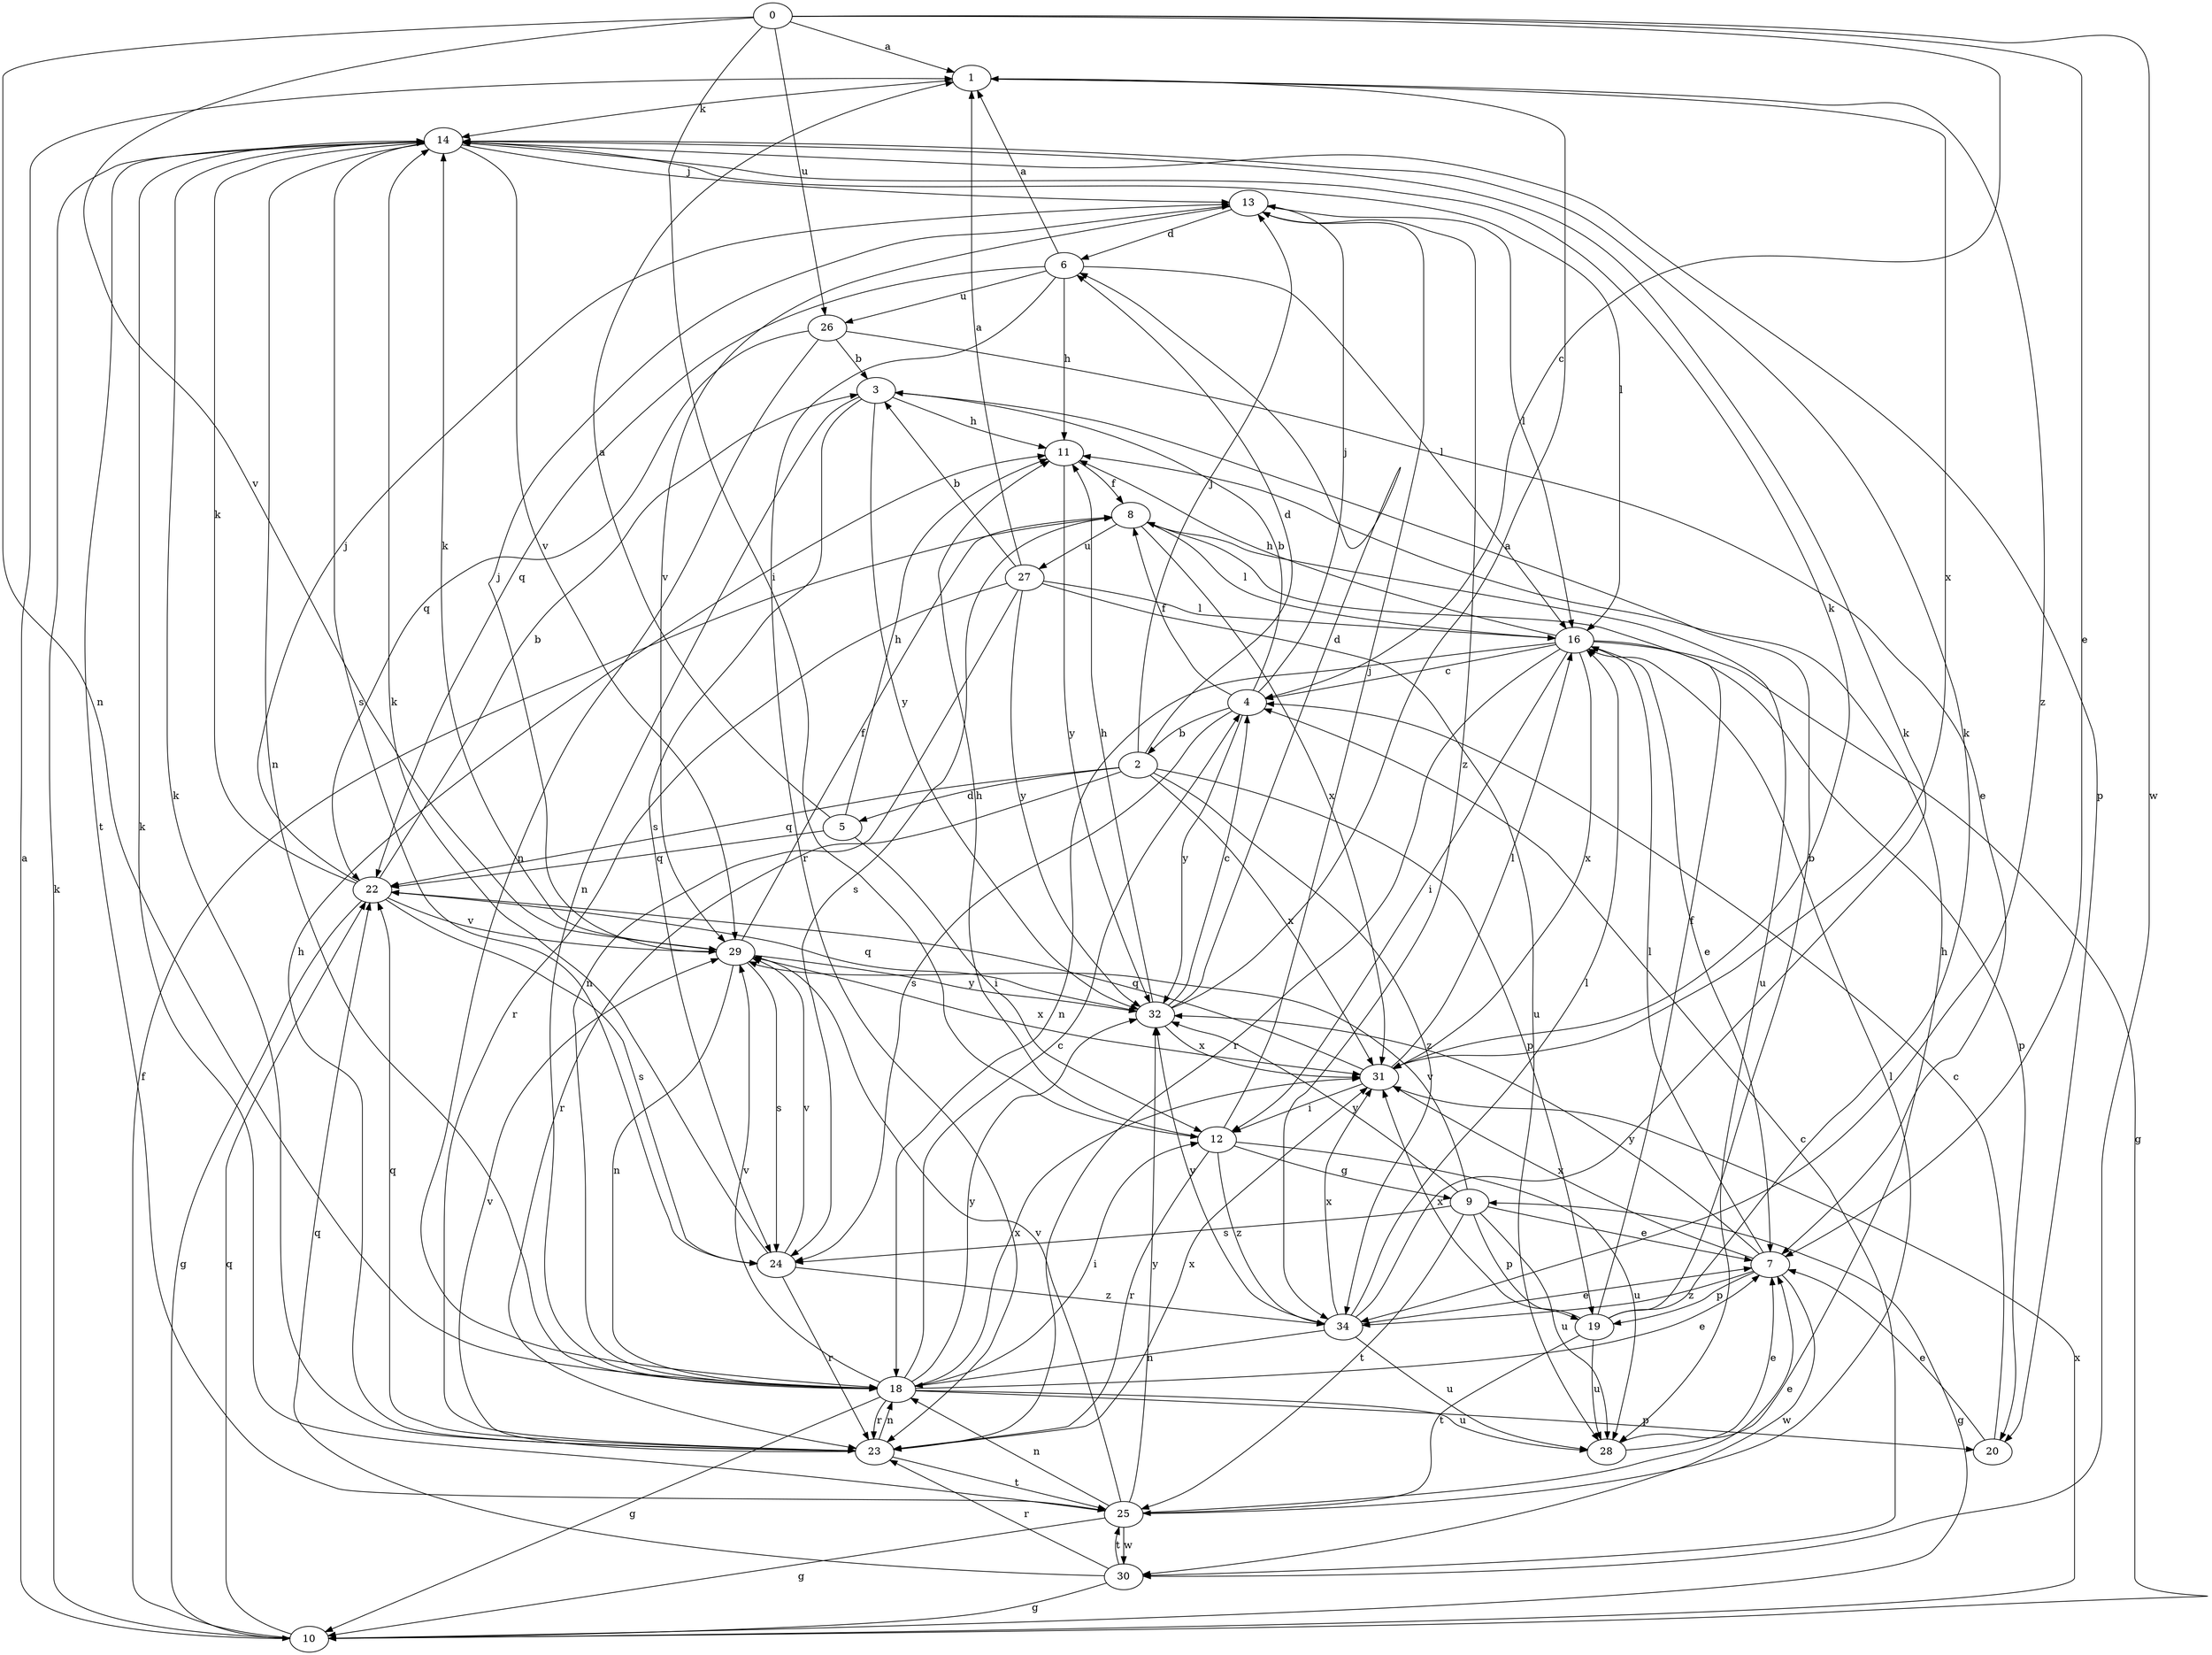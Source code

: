 strict digraph  {
0;
1;
2;
3;
4;
5;
6;
7;
8;
9;
10;
11;
12;
13;
14;
16;
18;
19;
20;
22;
23;
24;
25;
26;
27;
28;
29;
30;
31;
32;
34;
0 -> 1  [label=a];
0 -> 4  [label=c];
0 -> 7  [label=e];
0 -> 12  [label=i];
0 -> 18  [label=n];
0 -> 26  [label=u];
0 -> 29  [label=v];
0 -> 30  [label=w];
1 -> 14  [label=k];
1 -> 31  [label=x];
1 -> 34  [label=z];
2 -> 5  [label=d];
2 -> 6  [label=d];
2 -> 13  [label=j];
2 -> 19  [label=p];
2 -> 22  [label=q];
2 -> 23  [label=r];
2 -> 31  [label=x];
2 -> 34  [label=z];
3 -> 11  [label=h];
3 -> 18  [label=n];
3 -> 24  [label=s];
3 -> 32  [label=y];
4 -> 2  [label=b];
4 -> 3  [label=b];
4 -> 8  [label=f];
4 -> 13  [label=j];
4 -> 24  [label=s];
4 -> 32  [label=y];
5 -> 1  [label=a];
5 -> 11  [label=h];
5 -> 12  [label=i];
5 -> 22  [label=q];
6 -> 1  [label=a];
6 -> 11  [label=h];
6 -> 16  [label=l];
6 -> 22  [label=q];
6 -> 23  [label=r];
6 -> 26  [label=u];
7 -> 16  [label=l];
7 -> 19  [label=p];
7 -> 30  [label=w];
7 -> 31  [label=x];
7 -> 32  [label=y];
7 -> 34  [label=z];
8 -> 16  [label=l];
8 -> 24  [label=s];
8 -> 27  [label=u];
8 -> 28  [label=u];
8 -> 31  [label=x];
9 -> 7  [label=e];
9 -> 19  [label=p];
9 -> 24  [label=s];
9 -> 25  [label=t];
9 -> 28  [label=u];
9 -> 29  [label=v];
9 -> 32  [label=y];
10 -> 1  [label=a];
10 -> 8  [label=f];
10 -> 9  [label=g];
10 -> 14  [label=k];
10 -> 22  [label=q];
10 -> 31  [label=x];
11 -> 8  [label=f];
11 -> 32  [label=y];
12 -> 9  [label=g];
12 -> 11  [label=h];
12 -> 13  [label=j];
12 -> 23  [label=r];
12 -> 28  [label=u];
12 -> 34  [label=z];
13 -> 6  [label=d];
13 -> 16  [label=l];
13 -> 29  [label=v];
13 -> 34  [label=z];
14 -> 13  [label=j];
14 -> 16  [label=l];
14 -> 18  [label=n];
14 -> 20  [label=p];
14 -> 24  [label=s];
14 -> 25  [label=t];
14 -> 29  [label=v];
16 -> 4  [label=c];
16 -> 7  [label=e];
16 -> 10  [label=g];
16 -> 11  [label=h];
16 -> 12  [label=i];
16 -> 18  [label=n];
16 -> 20  [label=p];
16 -> 23  [label=r];
16 -> 31  [label=x];
18 -> 4  [label=c];
18 -> 7  [label=e];
18 -> 10  [label=g];
18 -> 12  [label=i];
18 -> 20  [label=p];
18 -> 23  [label=r];
18 -> 28  [label=u];
18 -> 29  [label=v];
18 -> 31  [label=x];
18 -> 32  [label=y];
19 -> 3  [label=b];
19 -> 8  [label=f];
19 -> 14  [label=k];
19 -> 25  [label=t];
19 -> 28  [label=u];
19 -> 31  [label=x];
20 -> 4  [label=c];
20 -> 7  [label=e];
22 -> 3  [label=b];
22 -> 10  [label=g];
22 -> 13  [label=j];
22 -> 14  [label=k];
22 -> 24  [label=s];
22 -> 29  [label=v];
23 -> 11  [label=h];
23 -> 14  [label=k];
23 -> 18  [label=n];
23 -> 22  [label=q];
23 -> 25  [label=t];
23 -> 29  [label=v];
23 -> 31  [label=x];
24 -> 14  [label=k];
24 -> 23  [label=r];
24 -> 29  [label=v];
24 -> 34  [label=z];
25 -> 7  [label=e];
25 -> 10  [label=g];
25 -> 14  [label=k];
25 -> 16  [label=l];
25 -> 18  [label=n];
25 -> 29  [label=v];
25 -> 30  [label=w];
25 -> 32  [label=y];
26 -> 3  [label=b];
26 -> 7  [label=e];
26 -> 18  [label=n];
26 -> 22  [label=q];
27 -> 1  [label=a];
27 -> 3  [label=b];
27 -> 16  [label=l];
27 -> 18  [label=n];
27 -> 23  [label=r];
27 -> 28  [label=u];
27 -> 32  [label=y];
28 -> 7  [label=e];
28 -> 11  [label=h];
29 -> 8  [label=f];
29 -> 13  [label=j];
29 -> 14  [label=k];
29 -> 18  [label=n];
29 -> 24  [label=s];
29 -> 31  [label=x];
29 -> 32  [label=y];
30 -> 4  [label=c];
30 -> 10  [label=g];
30 -> 22  [label=q];
30 -> 23  [label=r];
30 -> 25  [label=t];
31 -> 12  [label=i];
31 -> 14  [label=k];
31 -> 16  [label=l];
31 -> 22  [label=q];
32 -> 1  [label=a];
32 -> 4  [label=c];
32 -> 6  [label=d];
32 -> 11  [label=h];
32 -> 22  [label=q];
32 -> 31  [label=x];
34 -> 7  [label=e];
34 -> 14  [label=k];
34 -> 16  [label=l];
34 -> 18  [label=n];
34 -> 28  [label=u];
34 -> 31  [label=x];
34 -> 32  [label=y];
}

